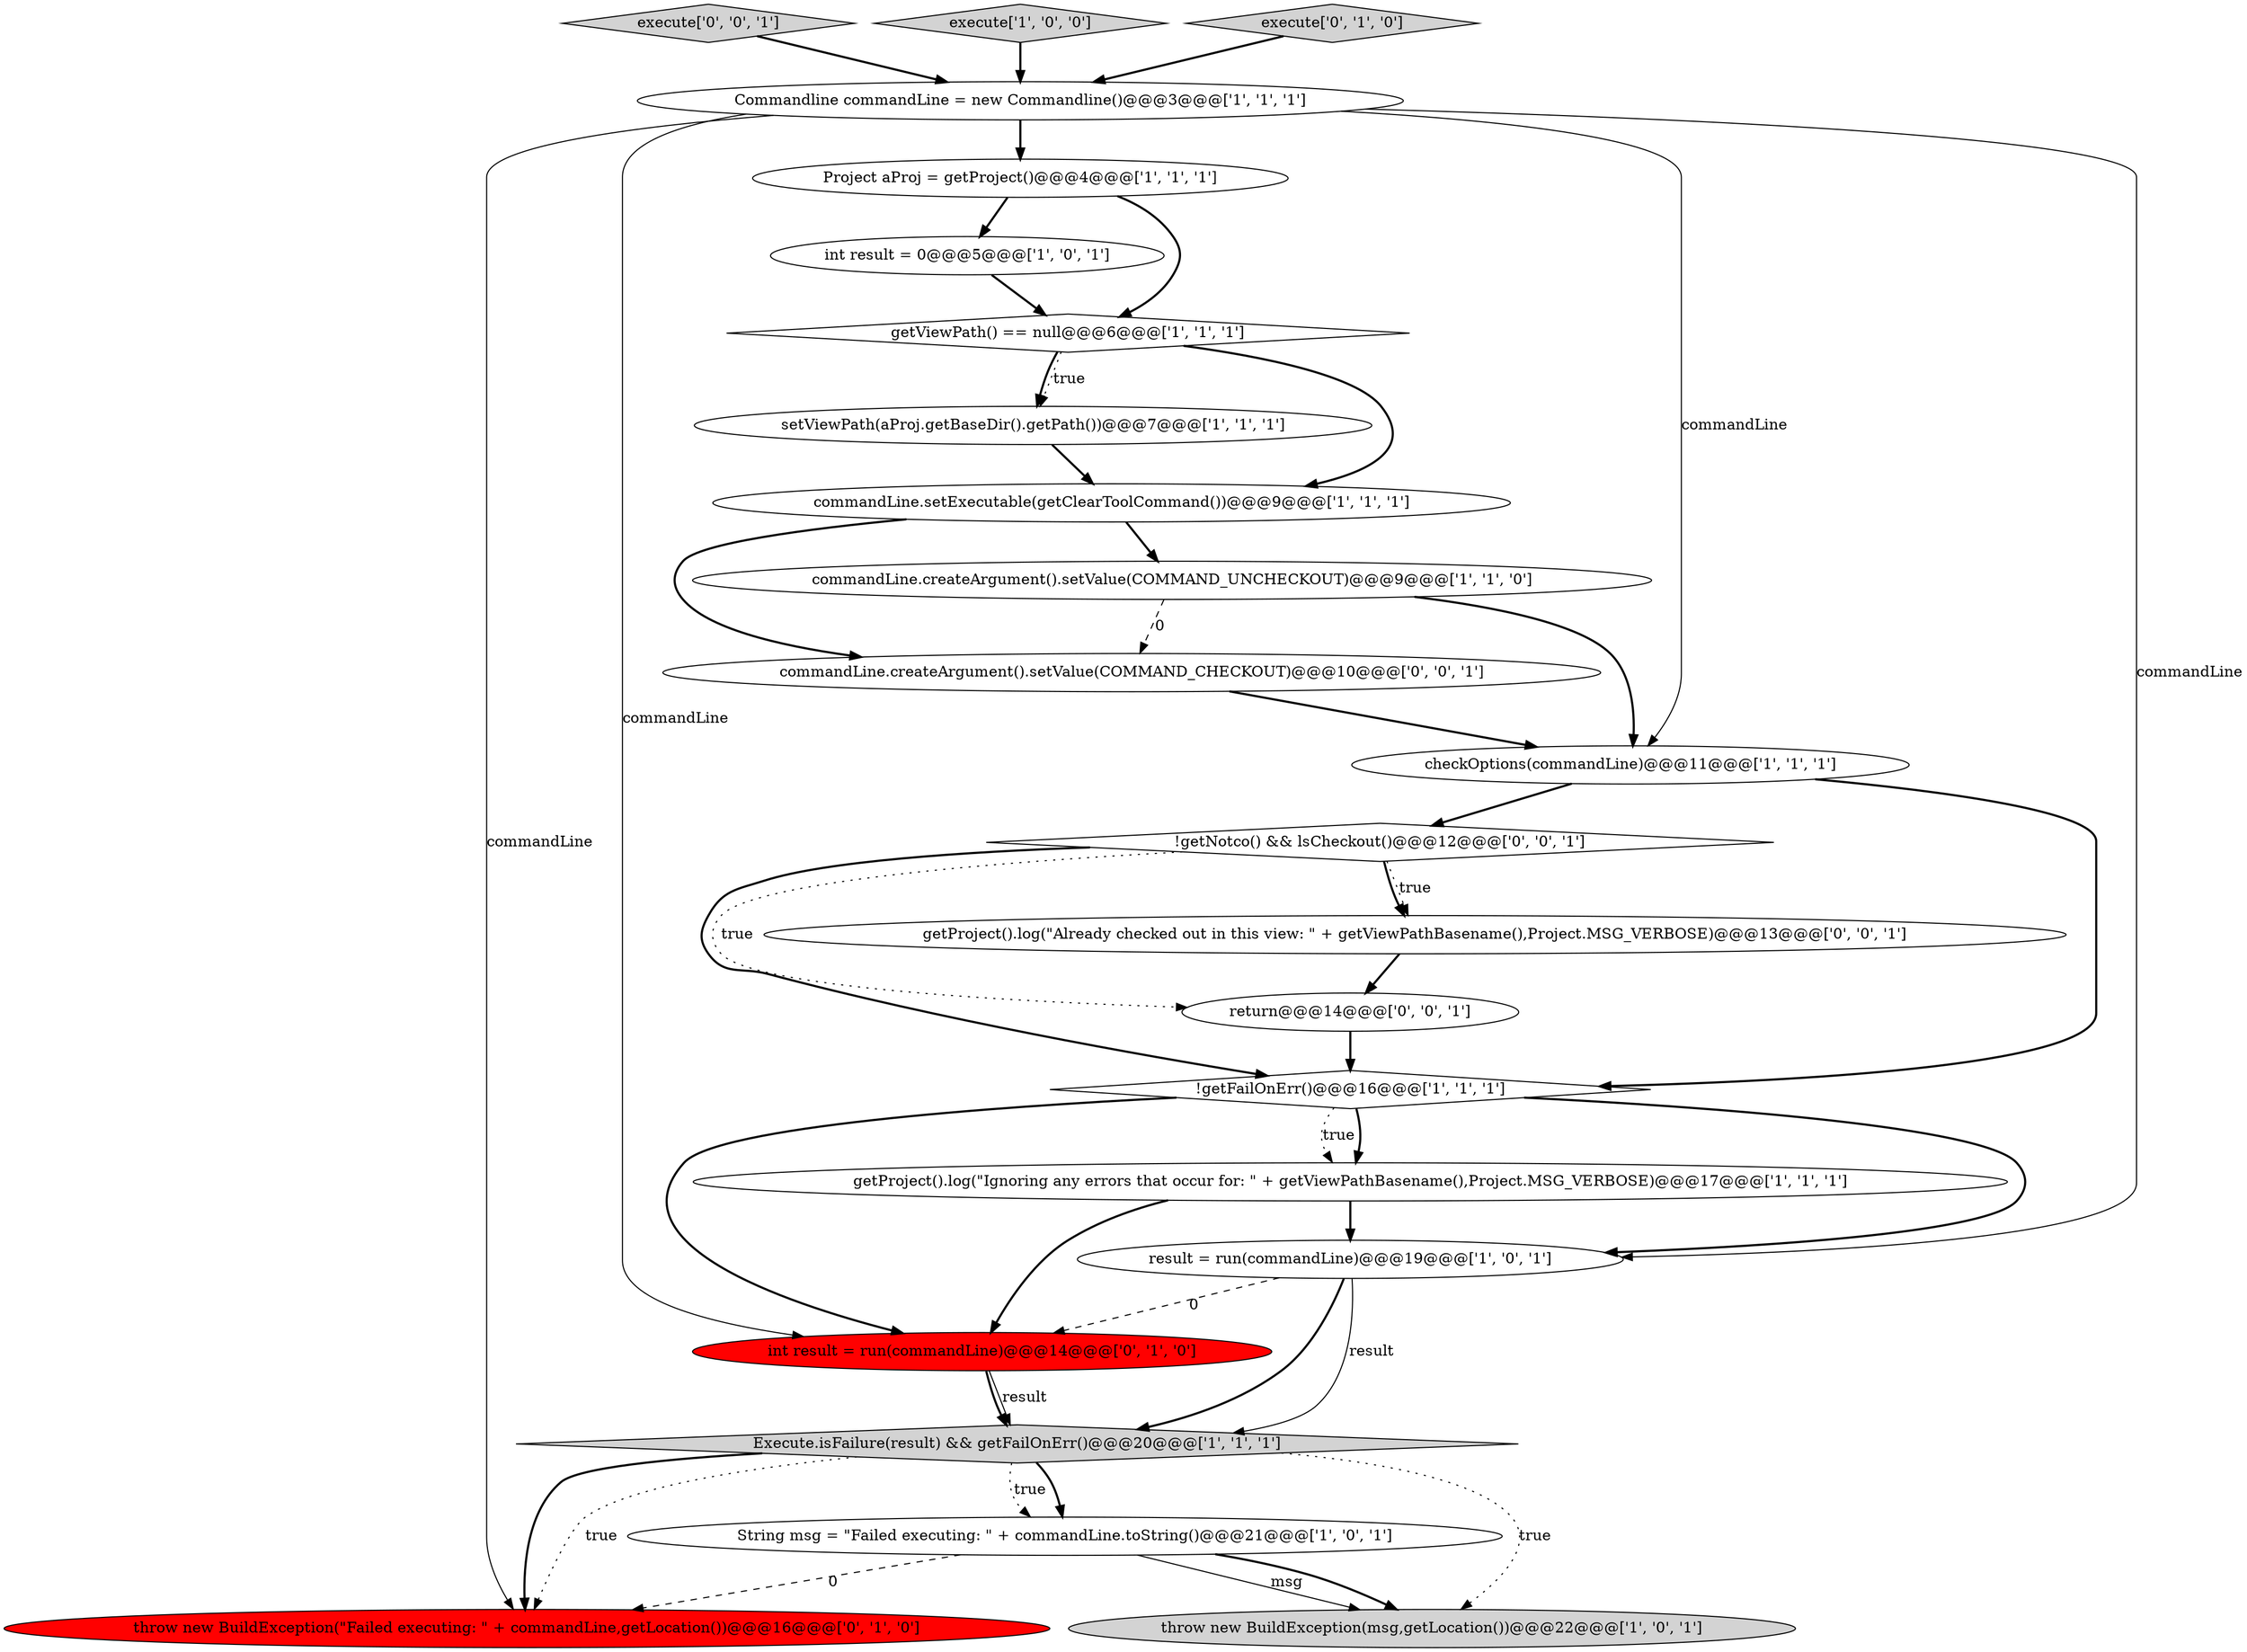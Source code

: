 digraph {
21 [style = filled, label = "execute['0', '0', '1']", fillcolor = lightgray, shape = diamond image = "AAA0AAABBB3BBB"];
9 [style = filled, label = "Commandline commandLine = new Commandline()@@@3@@@['1', '1', '1']", fillcolor = white, shape = ellipse image = "AAA0AAABBB1BBB"];
8 [style = filled, label = "String msg = \"Failed executing: \" + commandLine.toString()@@@21@@@['1', '0', '1']", fillcolor = white, shape = ellipse image = "AAA0AAABBB1BBB"];
2 [style = filled, label = "execute['1', '0', '0']", fillcolor = lightgray, shape = diamond image = "AAA0AAABBB1BBB"];
15 [style = filled, label = "int result = run(commandLine)@@@14@@@['0', '1', '0']", fillcolor = red, shape = ellipse image = "AAA1AAABBB2BBB"];
0 [style = filled, label = "commandLine.createArgument().setValue(COMMAND_UNCHECKOUT)@@@9@@@['1', '1', '0']", fillcolor = white, shape = ellipse image = "AAA0AAABBB1BBB"];
16 [style = filled, label = "throw new BuildException(\"Failed executing: \" + commandLine,getLocation())@@@16@@@['0', '1', '0']", fillcolor = red, shape = ellipse image = "AAA1AAABBB2BBB"];
22 [style = filled, label = "commandLine.createArgument().setValue(COMMAND_CHECKOUT)@@@10@@@['0', '0', '1']", fillcolor = white, shape = ellipse image = "AAA0AAABBB3BBB"];
12 [style = filled, label = "int result = 0@@@5@@@['1', '0', '1']", fillcolor = white, shape = ellipse image = "AAA0AAABBB1BBB"];
1 [style = filled, label = "Execute.isFailure(result) && getFailOnErr()@@@20@@@['1', '1', '1']", fillcolor = lightgray, shape = diamond image = "AAA0AAABBB1BBB"];
10 [style = filled, label = "!getFailOnErr()@@@16@@@['1', '1', '1']", fillcolor = white, shape = diamond image = "AAA0AAABBB1BBB"];
4 [style = filled, label = "setViewPath(aProj.getBaseDir().getPath())@@@7@@@['1', '1', '1']", fillcolor = white, shape = ellipse image = "AAA0AAABBB1BBB"];
13 [style = filled, label = "throw new BuildException(msg,getLocation())@@@22@@@['1', '0', '1']", fillcolor = lightgray, shape = ellipse image = "AAA0AAABBB1BBB"];
6 [style = filled, label = "commandLine.setExecutable(getClearToolCommand())@@@9@@@['1', '1', '1']", fillcolor = white, shape = ellipse image = "AAA0AAABBB1BBB"];
17 [style = filled, label = "execute['0', '1', '0']", fillcolor = lightgray, shape = diamond image = "AAA0AAABBB2BBB"];
19 [style = filled, label = "getProject().log(\"Already checked out in this view: \" + getViewPathBasename(),Project.MSG_VERBOSE)@@@13@@@['0', '0', '1']", fillcolor = white, shape = ellipse image = "AAA0AAABBB3BBB"];
11 [style = filled, label = "result = run(commandLine)@@@19@@@['1', '0', '1']", fillcolor = white, shape = ellipse image = "AAA0AAABBB1BBB"];
5 [style = filled, label = "Project aProj = getProject()@@@4@@@['1', '1', '1']", fillcolor = white, shape = ellipse image = "AAA0AAABBB1BBB"];
3 [style = filled, label = "getViewPath() == null@@@6@@@['1', '1', '1']", fillcolor = white, shape = diamond image = "AAA0AAABBB1BBB"];
20 [style = filled, label = "!getNotco() && lsCheckout()@@@12@@@['0', '0', '1']", fillcolor = white, shape = diamond image = "AAA0AAABBB3BBB"];
7 [style = filled, label = "getProject().log(\"Ignoring any errors that occur for: \" + getViewPathBasename(),Project.MSG_VERBOSE)@@@17@@@['1', '1', '1']", fillcolor = white, shape = ellipse image = "AAA0AAABBB1BBB"];
18 [style = filled, label = "return@@@14@@@['0', '0', '1']", fillcolor = white, shape = ellipse image = "AAA0AAABBB3BBB"];
14 [style = filled, label = "checkOptions(commandLine)@@@11@@@['1', '1', '1']", fillcolor = white, shape = ellipse image = "AAA0AAABBB1BBB"];
5->3 [style = bold, label=""];
8->16 [style = dashed, label="0"];
19->18 [style = bold, label=""];
7->11 [style = bold, label=""];
1->8 [style = bold, label=""];
10->15 [style = bold, label=""];
11->1 [style = solid, label="result"];
4->6 [style = bold, label=""];
11->1 [style = bold, label=""];
6->22 [style = bold, label=""];
15->1 [style = solid, label="result"];
11->15 [style = dashed, label="0"];
17->9 [style = bold, label=""];
14->10 [style = bold, label=""];
3->4 [style = dotted, label="true"];
3->6 [style = bold, label=""];
9->16 [style = solid, label="commandLine"];
6->0 [style = bold, label=""];
9->15 [style = solid, label="commandLine"];
9->14 [style = solid, label="commandLine"];
2->9 [style = bold, label=""];
3->4 [style = bold, label=""];
10->7 [style = bold, label=""];
0->22 [style = dashed, label="0"];
20->10 [style = bold, label=""];
1->13 [style = dotted, label="true"];
0->14 [style = bold, label=""];
21->9 [style = bold, label=""];
10->11 [style = bold, label=""];
18->10 [style = bold, label=""];
8->13 [style = solid, label="msg"];
5->12 [style = bold, label=""];
1->16 [style = bold, label=""];
9->11 [style = solid, label="commandLine"];
1->8 [style = dotted, label="true"];
20->18 [style = dotted, label="true"];
9->5 [style = bold, label=""];
7->15 [style = bold, label=""];
1->16 [style = dotted, label="true"];
12->3 [style = bold, label=""];
20->19 [style = dotted, label="true"];
22->14 [style = bold, label=""];
20->19 [style = bold, label=""];
10->7 [style = dotted, label="true"];
8->13 [style = bold, label=""];
14->20 [style = bold, label=""];
15->1 [style = bold, label=""];
}
